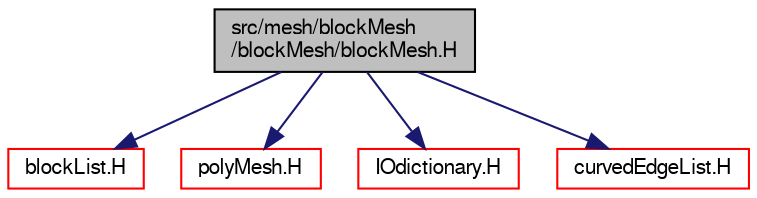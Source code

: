 digraph "src/mesh/blockMesh/blockMesh/blockMesh.H"
{
  bgcolor="transparent";
  edge [fontname="FreeSans",fontsize="10",labelfontname="FreeSans",labelfontsize="10"];
  node [fontname="FreeSans",fontsize="10",shape=record];
  Node0 [label="src/mesh/blockMesh\l/blockMesh/blockMesh.H",height=0.2,width=0.4,color="black", fillcolor="grey75", style="filled", fontcolor="black"];
  Node0 -> Node1 [color="midnightblue",fontsize="10",style="solid",fontname="FreeSans"];
  Node1 [label="blockList.H",height=0.2,width=0.4,color="red",URL="$a06989.html"];
  Node0 -> Node162 [color="midnightblue",fontsize="10",style="solid",fontname="FreeSans"];
  Node162 [label="polyMesh.H",height=0.2,width=0.4,color="red",URL="$a11630.html"];
  Node0 -> Node228 [color="midnightblue",fontsize="10",style="solid",fontname="FreeSans"];
  Node228 [label="IOdictionary.H",height=0.2,width=0.4,color="red",URL="$a09023.html"];
  Node0 -> Node155 [color="midnightblue",fontsize="10",style="solid",fontname="FreeSans"];
  Node155 [label="curvedEdgeList.H",height=0.2,width=0.4,color="red",URL="$a07052.html"];
}
